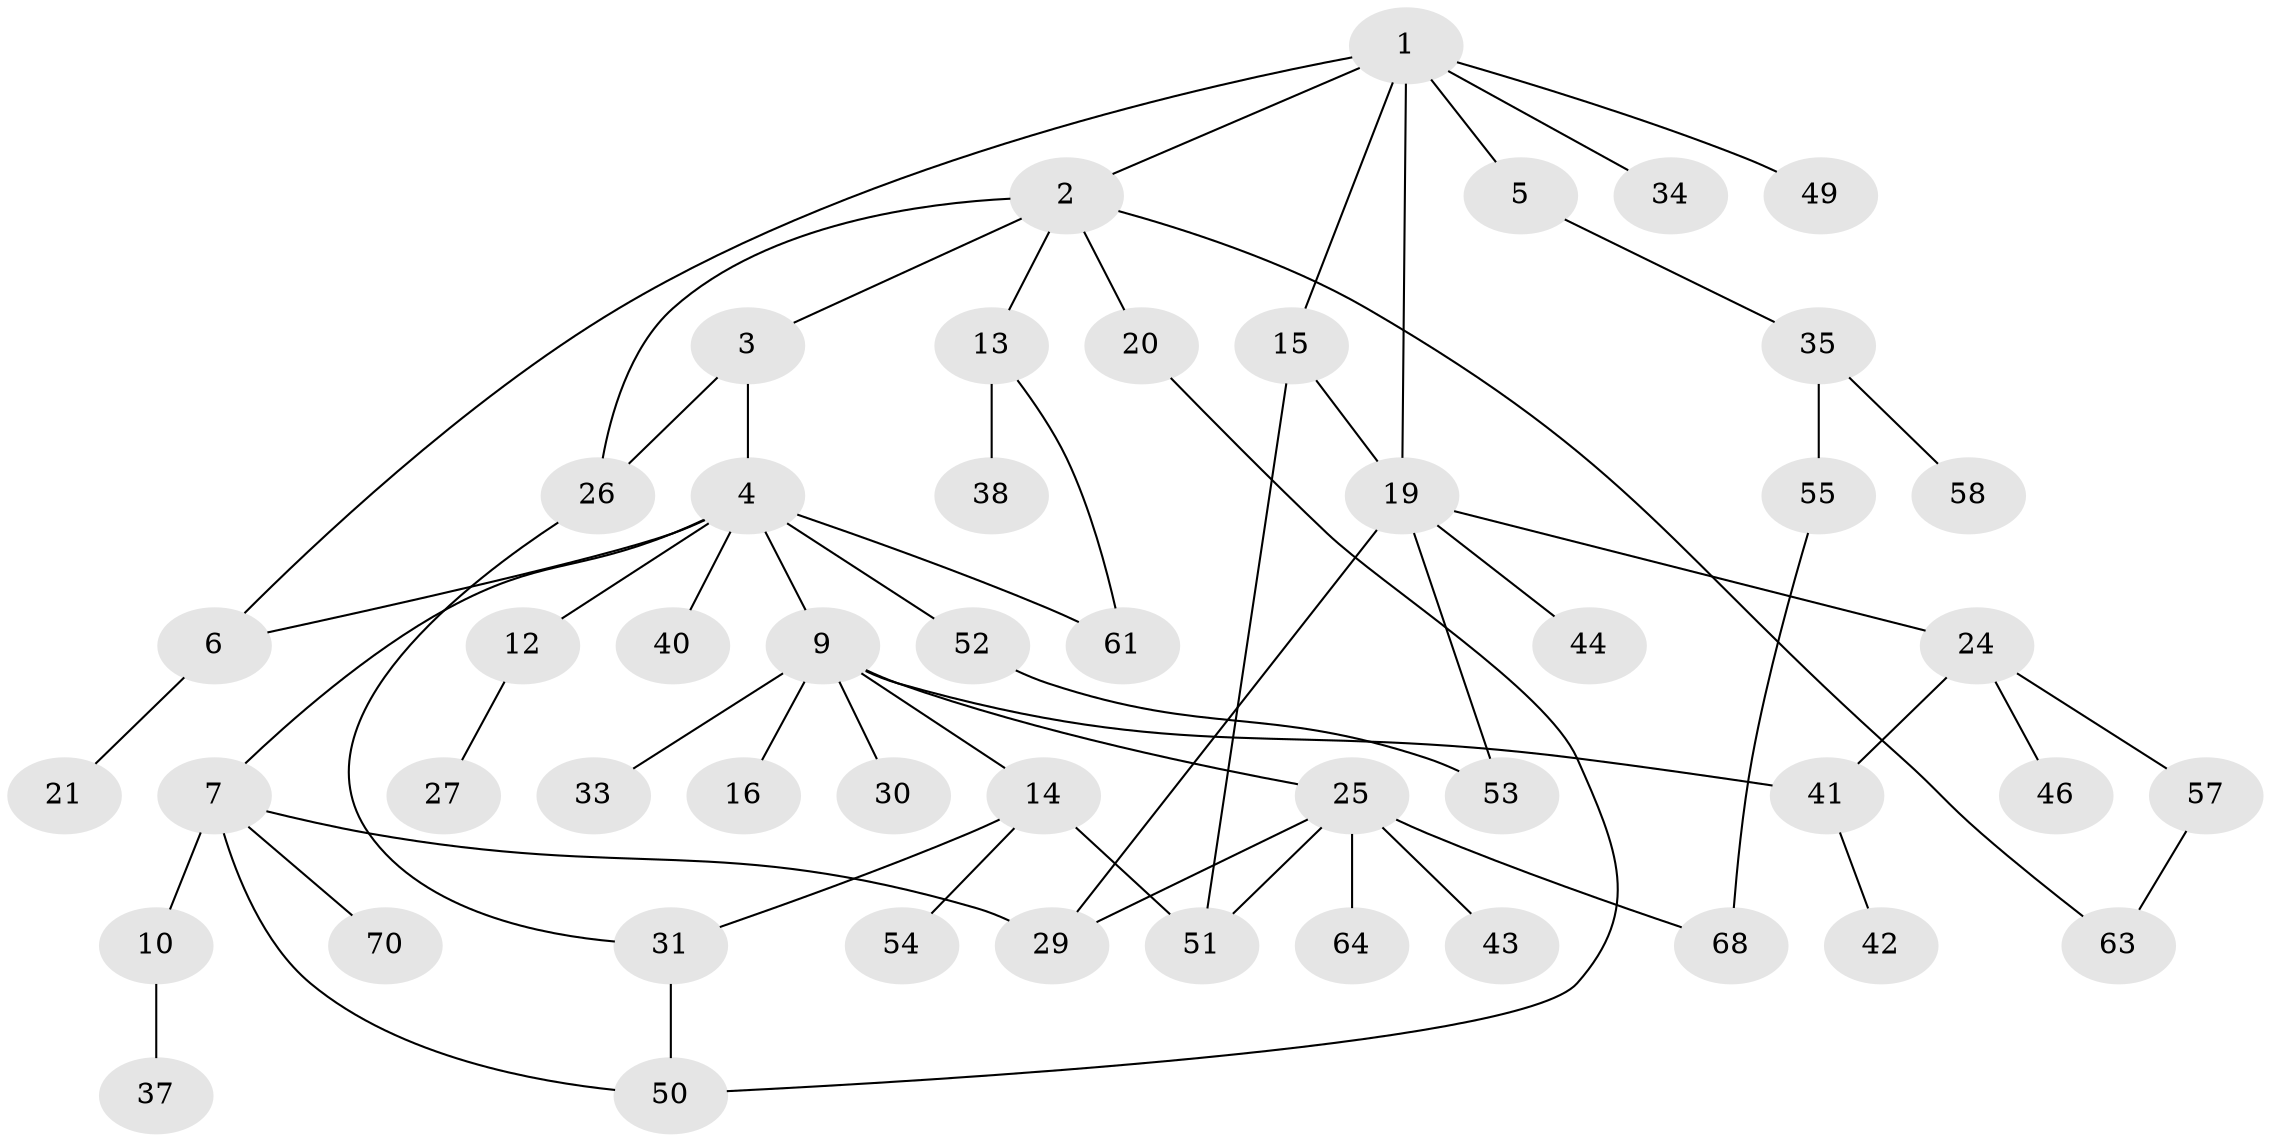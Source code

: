 // original degree distribution, {5: 0.02857142857142857, 3: 0.21428571428571427, 7: 0.014285714285714285, 2: 0.32857142857142857, 4: 0.1, 6: 0.02857142857142857, 1: 0.2857142857142857}
// Generated by graph-tools (version 1.1) at 2025/10/02/27/25 16:10:53]
// undirected, 49 vertices, 63 edges
graph export_dot {
graph [start="1"]
  node [color=gray90,style=filled];
  1 [super="+11"];
  2 [super="+8"];
  3;
  4 [super="+45"];
  5;
  6 [super="+65"];
  7 [super="+62"];
  9 [super="+18"];
  10 [super="+47"];
  12;
  13 [super="+23"];
  14;
  15 [super="+17"];
  16;
  19 [super="+22"];
  20;
  21;
  24 [super="+36"];
  25 [super="+28"];
  26 [super="+66"];
  27 [super="+32"];
  29;
  30;
  31 [super="+56"];
  33;
  34;
  35 [super="+39"];
  37;
  38;
  40;
  41 [super="+48"];
  42;
  43;
  44;
  46;
  49;
  50 [super="+59"];
  51 [super="+60"];
  52;
  53 [super="+69"];
  54;
  55;
  57;
  58;
  61;
  63 [super="+67"];
  64;
  68;
  70;
  1 -- 2;
  1 -- 5;
  1 -- 6;
  1 -- 34;
  1 -- 19;
  1 -- 15;
  1 -- 49;
  2 -- 3;
  2 -- 20;
  2 -- 26;
  2 -- 13;
  2 -- 63;
  3 -- 4;
  3 -- 26;
  4 -- 7;
  4 -- 9;
  4 -- 12;
  4 -- 40;
  4 -- 61;
  4 -- 6;
  4 -- 52;
  5 -- 35;
  6 -- 21;
  7 -- 10;
  7 -- 50;
  7 -- 29;
  7 -- 70;
  9 -- 14;
  9 -- 16;
  9 -- 25;
  9 -- 33;
  9 -- 30;
  9 -- 41;
  10 -- 37;
  12 -- 27;
  13 -- 61;
  13 -- 38;
  14 -- 31;
  14 -- 54;
  14 -- 51;
  15 -- 51;
  15 -- 19;
  19 -- 24;
  19 -- 44;
  19 -- 29;
  19 -- 53;
  20 -- 50;
  24 -- 46;
  24 -- 57;
  24 -- 41;
  25 -- 43;
  25 -- 68;
  25 -- 64;
  25 -- 51;
  25 -- 29;
  26 -- 31;
  31 -- 50;
  35 -- 55;
  35 -- 58;
  41 -- 42;
  52 -- 53;
  55 -- 68;
  57 -- 63;
}
